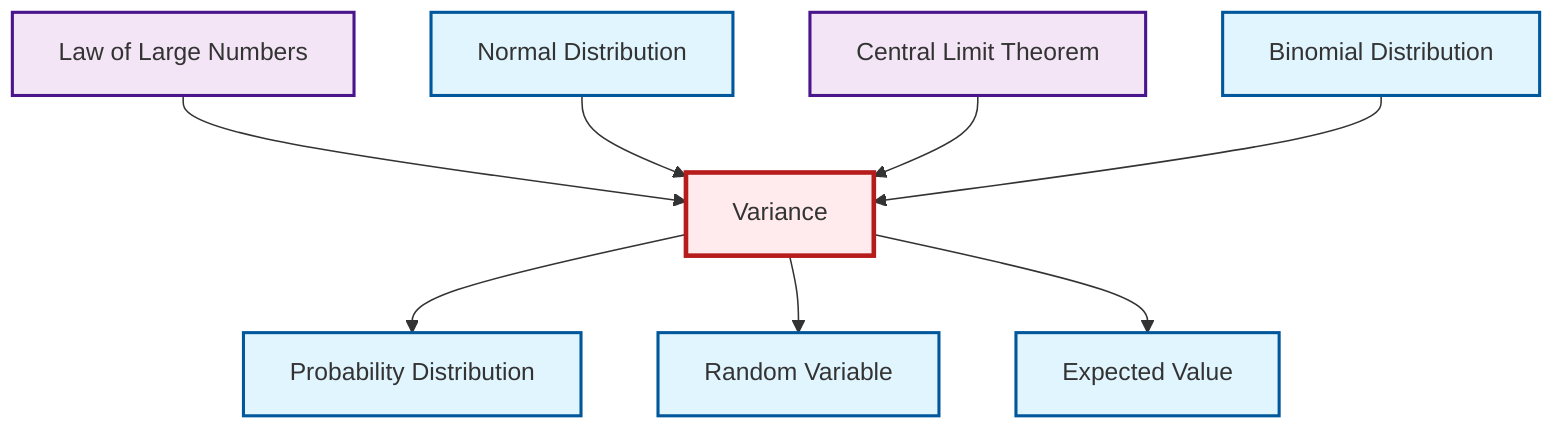graph TD
    classDef definition fill:#e1f5fe,stroke:#01579b,stroke-width:2px
    classDef theorem fill:#f3e5f5,stroke:#4a148c,stroke-width:2px
    classDef axiom fill:#fff3e0,stroke:#e65100,stroke-width:2px
    classDef example fill:#e8f5e9,stroke:#1b5e20,stroke-width:2px
    classDef current fill:#ffebee,stroke:#b71c1c,stroke-width:3px
    def-normal-distribution["Normal Distribution"]:::definition
    thm-law-of-large-numbers["Law of Large Numbers"]:::theorem
    thm-central-limit["Central Limit Theorem"]:::theorem
    def-random-variable["Random Variable"]:::definition
    def-probability-distribution["Probability Distribution"]:::definition
    def-variance["Variance"]:::definition
    def-binomial-distribution["Binomial Distribution"]:::definition
    def-expectation["Expected Value"]:::definition
    thm-law-of-large-numbers --> def-variance
    def-variance --> def-probability-distribution
    def-normal-distribution --> def-variance
    def-variance --> def-random-variable
    def-variance --> def-expectation
    thm-central-limit --> def-variance
    def-binomial-distribution --> def-variance
    class def-variance current